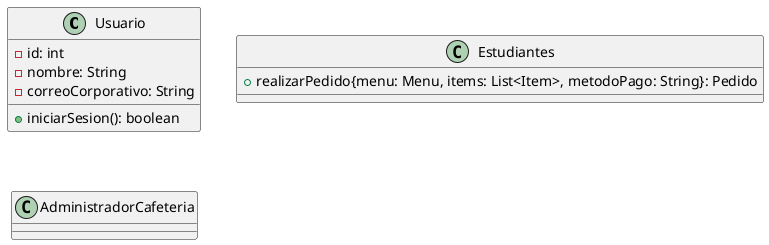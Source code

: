 @startuml clasescoffeeshop
class Usuario {
    - id: int
    - nombre: String
    - correoCorporativo: String
    + iniciarSesion(): boolean
}

class Estudiantes {
    + realizarPedido{menu: Menu, items: List<Item>, metodoPago: String}: Pedido
}

class AdministradorCafeteria {}
@enduml